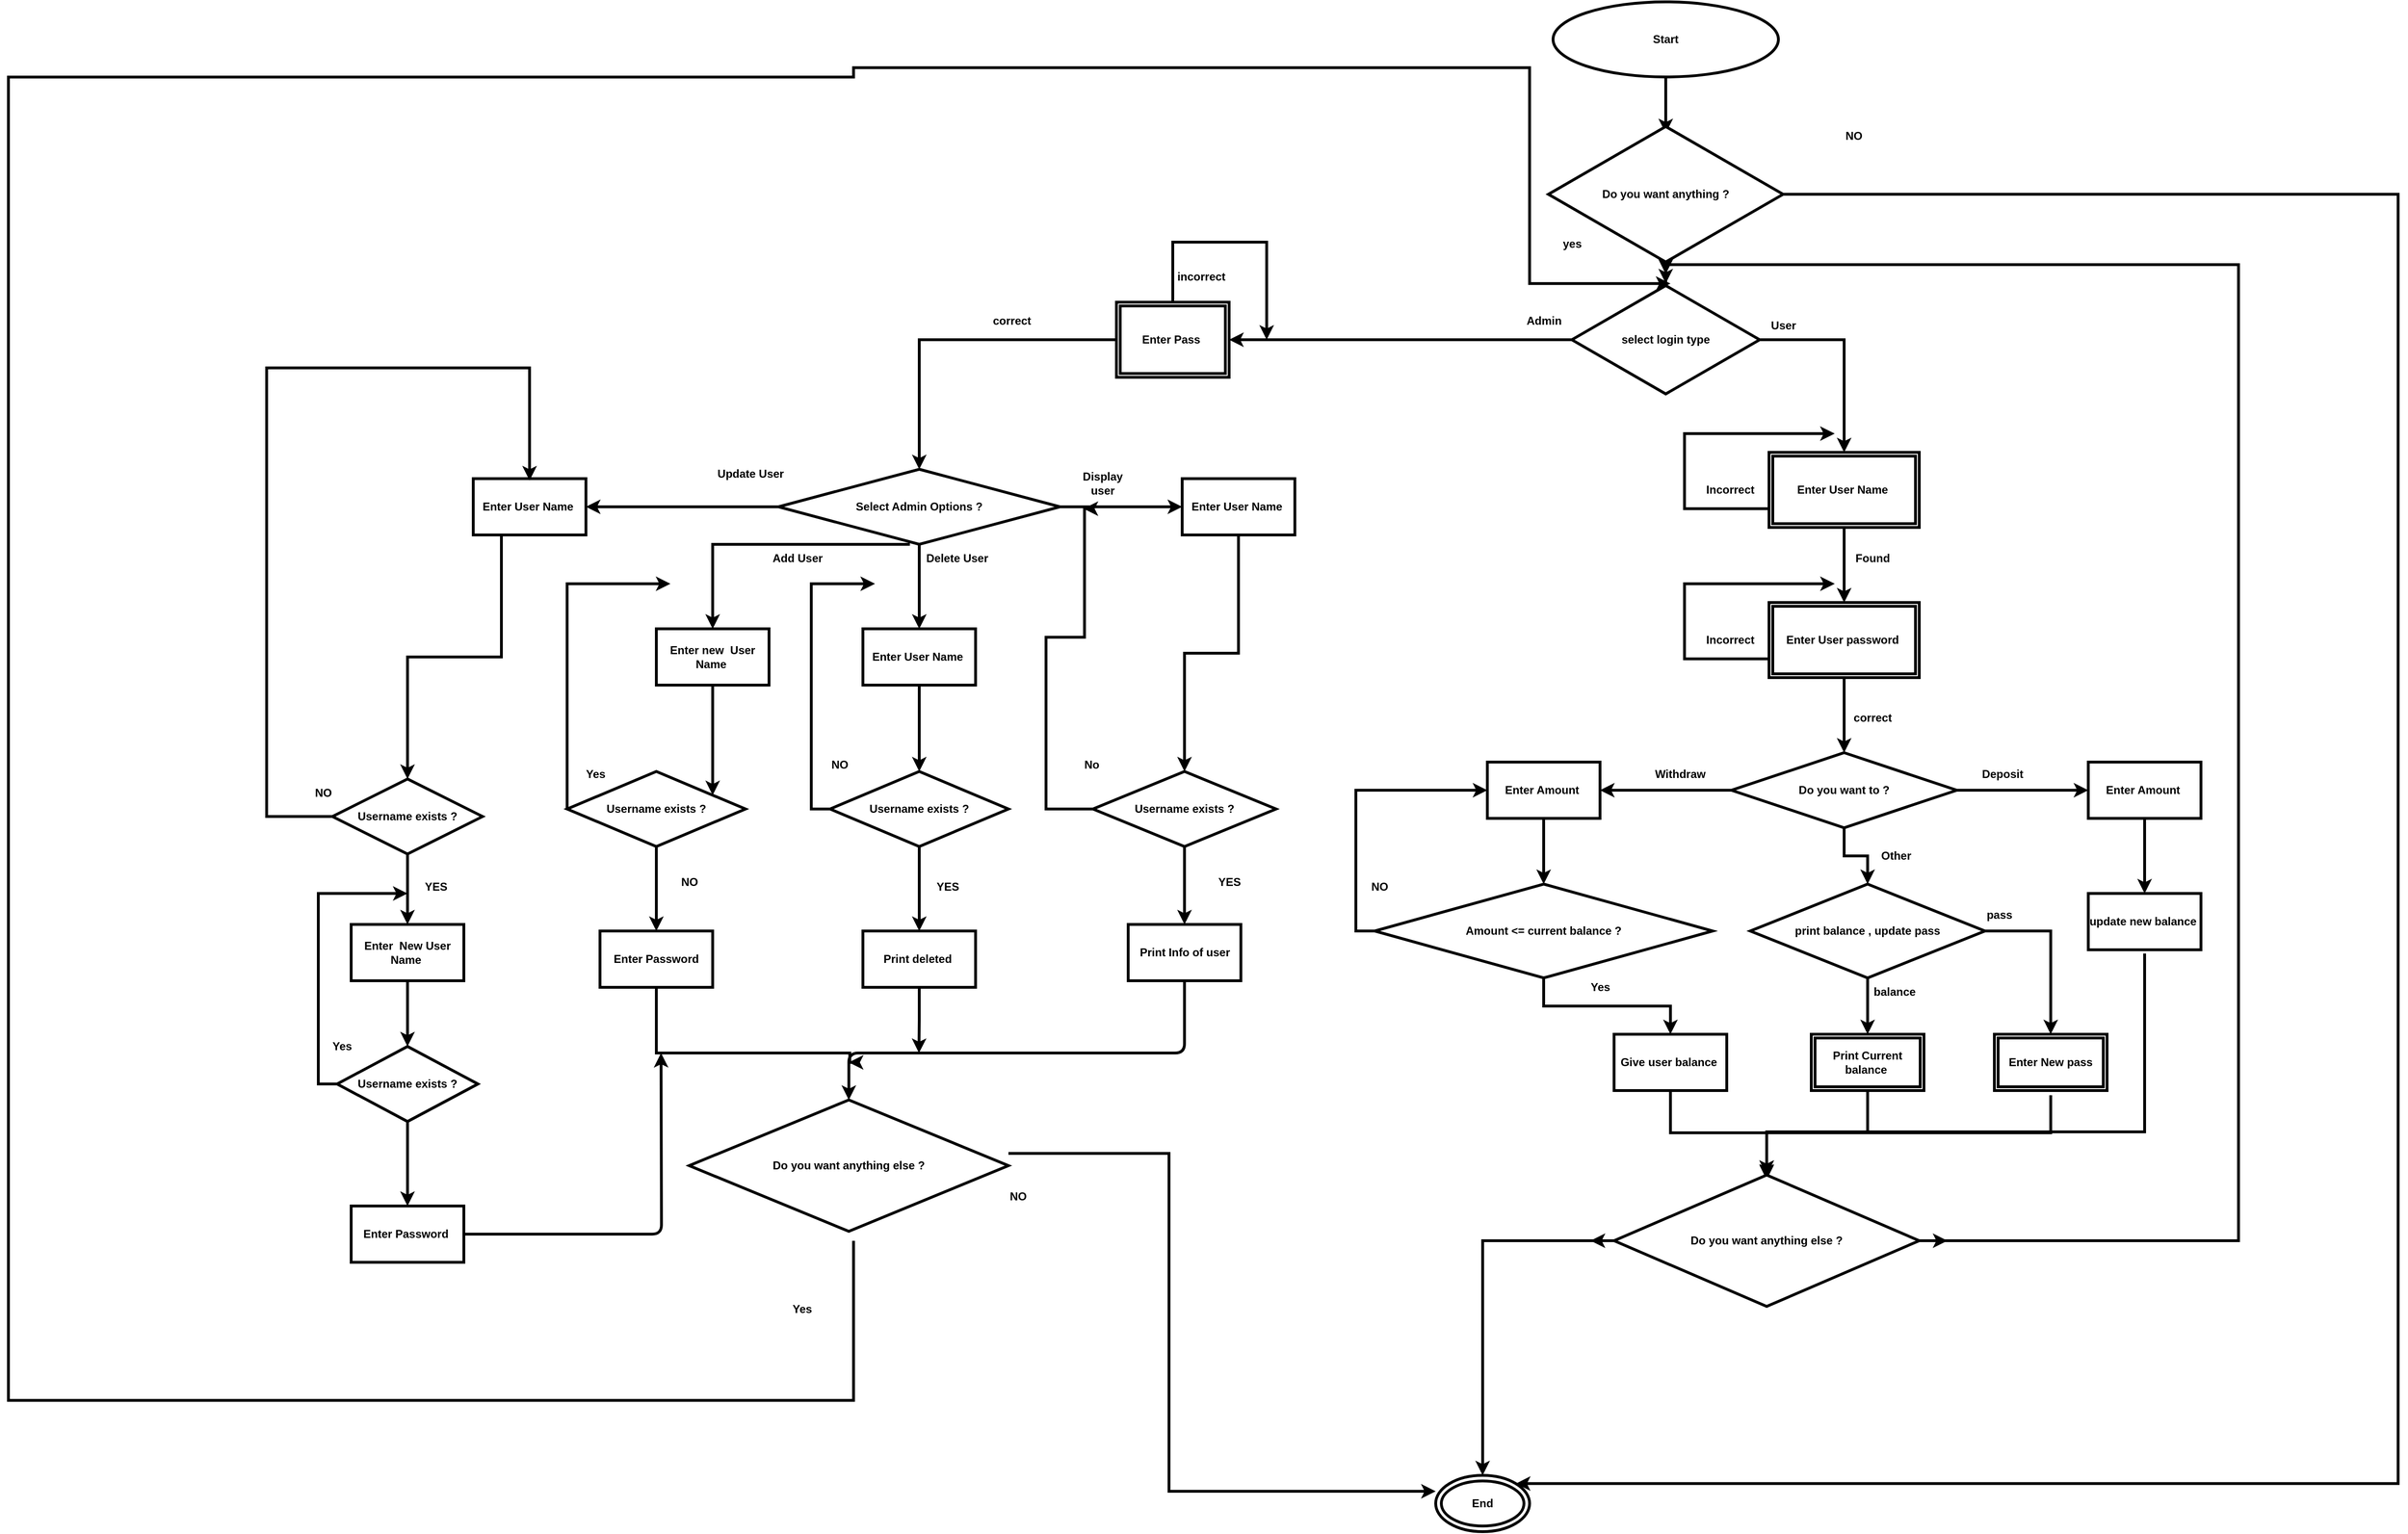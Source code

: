 <mxfile version="24.3.1" type="device">
  <diagram name="Page-1" id="Bp6JuBE_9rbJZGqcfYCg">
    <mxGraphModel dx="3900" dy="1253" grid="1" gridSize="10" guides="1" tooltips="1" connect="1" arrows="1" fold="1" page="1" pageScale="1" pageWidth="850" pageHeight="1100" math="0" shadow="0">
      <root>
        <mxCell id="0" />
        <mxCell id="1" parent="0" />
        <mxCell id="em5ZbAB8ibV0XmdR91Io-6" style="edgeStyle=orthogonalEdgeStyle;rounded=0;orthogonalLoop=1;jettySize=auto;html=1;strokeWidth=3;fontColor=#000000;fontSize=12;fontStyle=1;fontFamily=Helvetica;align=center;" edge="1" parent="1" source="em5ZbAB8ibV0XmdR91Io-1">
          <mxGeometry relative="1" as="geometry">
            <mxPoint x="470" y="210" as="targetPoint" />
          </mxGeometry>
        </mxCell>
        <mxCell id="em5ZbAB8ibV0XmdR91Io-1" value="&lt;h1 style=&quot;font-size: 12px;&quot;&gt;Start&lt;/h1&gt;" style="ellipse;whiteSpace=wrap;html=1;fontSize=12;fontStyle=1;fontFamily=Helvetica;strokeWidth=3;align=center;fontColor=#000000;" vertex="1" parent="1">
          <mxGeometry x="350" y="70" width="240" height="80" as="geometry" />
        </mxCell>
        <mxCell id="em5ZbAB8ibV0XmdR91Io-8" value="" style="edgeStyle=orthogonalEdgeStyle;rounded=0;orthogonalLoop=1;jettySize=auto;html=1;fontColor=#000000;fontSize=12;fontStyle=1;fontFamily=Helvetica;strokeWidth=3;align=center;" edge="1" parent="1" source="em5ZbAB8ibV0XmdR91Io-3" target="em5ZbAB8ibV0XmdR91Io-7">
          <mxGeometry relative="1" as="geometry" />
        </mxCell>
        <mxCell id="em5ZbAB8ibV0XmdR91Io-158" style="edgeStyle=orthogonalEdgeStyle;rounded=0;orthogonalLoop=1;jettySize=auto;html=1;entryX=1;entryY=0;entryDx=0;entryDy=0;strokeWidth=3;fontStyle=1;fontSize=12;align=center;fontFamily=Helvetica;fontColor=#000000;" edge="1" parent="1" source="em5ZbAB8ibV0XmdR91Io-3" target="em5ZbAB8ibV0XmdR91Io-75">
          <mxGeometry relative="1" as="geometry">
            <mxPoint x="850" y="1650" as="targetPoint" />
            <Array as="points">
              <mxPoint x="1250" y="275" />
              <mxPoint x="1250" y="1649" />
            </Array>
          </mxGeometry>
        </mxCell>
        <mxCell id="em5ZbAB8ibV0XmdR91Io-3" value="&lt;div style=&quot;margin-top: 0px; margin-bottom: 0px; font-size: 12px;&quot;&gt;&lt;span style=&quot;font-size: 12px;&quot;&gt;Do you want anything ?&lt;/span&gt;&lt;/div&gt;" style="html=1;whiteSpace=wrap;aspect=fixed;shape=isoRectangle;fontSize=12;fontStyle=1;fontFamily=Helvetica;strokeWidth=3;align=center;fontColor=#000000;" vertex="1" parent="1">
          <mxGeometry x="345" y="200" width="250" height="150" as="geometry" />
        </mxCell>
        <mxCell id="em5ZbAB8ibV0XmdR91Io-24" value="" style="edgeStyle=orthogonalEdgeStyle;rounded=0;orthogonalLoop=1;jettySize=auto;html=1;fontColor=#000000;fontSize=12;fontStyle=1;fontFamily=Helvetica;strokeWidth=3;align=center;" edge="1" parent="1" source="em5ZbAB8ibV0XmdR91Io-7" target="em5ZbAB8ibV0XmdR91Io-15">
          <mxGeometry relative="1" as="geometry" />
        </mxCell>
        <mxCell id="em5ZbAB8ibV0XmdR91Io-86" value="" style="edgeStyle=orthogonalEdgeStyle;rounded=0;orthogonalLoop=1;jettySize=auto;html=1;entryX=1;entryY=0.5;entryDx=0;entryDy=0;strokeWidth=3;fontStyle=1;fontSize=12;align=center;fontFamily=Helvetica;fontColor=#000000;" edge="1" parent="1" source="em5ZbAB8ibV0XmdR91Io-7" target="em5ZbAB8ibV0XmdR91Io-87">
          <mxGeometry relative="1" as="geometry">
            <mxPoint x="250" y="430" as="targetPoint" />
          </mxGeometry>
        </mxCell>
        <mxCell id="em5ZbAB8ibV0XmdR91Io-7" value="&lt;div style=&quot;margin-top: 0px; margin-bottom: 0px; font-size: 12px;&quot;&gt;&lt;span style=&quot;font-size: 12px;&quot;&gt;select login type&lt;/span&gt;&lt;/div&gt;" style="html=1;whiteSpace=wrap;aspect=fixed;shape=isoRectangle;fontSize=12;fontStyle=1;fontFamily=Helvetica;strokeWidth=3;align=center;fontColor=#000000;" vertex="1" parent="1">
          <mxGeometry x="370" y="370" width="200" height="120" as="geometry" />
        </mxCell>
        <mxCell id="em5ZbAB8ibV0XmdR91Io-11" value="yes" style="text;html=1;align=center;verticalAlign=middle;resizable=0;points=[];autosize=1;fontSize=12;fontStyle=1;fontFamily=Helvetica;strokeWidth=3;fontColor=#000000;" vertex="1" parent="1">
          <mxGeometry x="350" y="313" width="40" height="30" as="geometry" />
        </mxCell>
        <mxCell id="em5ZbAB8ibV0XmdR91Io-14" value="User" style="text;html=1;align=center;verticalAlign=middle;resizable=0;points=[];autosize=1;fontSize=12;fontStyle=1;fontFamily=Helvetica;strokeWidth=3;fontColor=#000000;" vertex="1" parent="1">
          <mxGeometry x="570" y="400" width="50" height="30" as="geometry" />
        </mxCell>
        <mxCell id="em5ZbAB8ibV0XmdR91Io-25" value="" style="edgeStyle=orthogonalEdgeStyle;rounded=0;orthogonalLoop=1;jettySize=auto;html=1;fontColor=#000000;fontSize=12;fontStyle=1;fontFamily=Helvetica;strokeWidth=3;align=center;" edge="1" parent="1" source="em5ZbAB8ibV0XmdR91Io-15" target="em5ZbAB8ibV0XmdR91Io-19">
          <mxGeometry relative="1" as="geometry" />
        </mxCell>
        <mxCell id="em5ZbAB8ibV0XmdR91Io-15" value="Enter User Name&amp;nbsp;" style="shape=ext;double=1;rounded=0;whiteSpace=wrap;html=1;fontSize=12;fontStyle=1;fontFamily=Helvetica;strokeWidth=3;align=center;fontColor=#000000;" vertex="1" parent="1">
          <mxGeometry x="580" y="550" width="160" height="80" as="geometry" />
        </mxCell>
        <mxCell id="em5ZbAB8ibV0XmdR91Io-18" value="Incorrect&amp;nbsp;" style="text;html=1;align=center;verticalAlign=middle;resizable=0;points=[];autosize=1;fontSize=12;fontStyle=1;fontFamily=Helvetica;strokeWidth=3;fontColor=#000000;" vertex="1" parent="1">
          <mxGeometry x="505" y="735" width="70" height="30" as="geometry" />
        </mxCell>
        <mxCell id="em5ZbAB8ibV0XmdR91Io-27" style="edgeStyle=orthogonalEdgeStyle;rounded=0;orthogonalLoop=1;jettySize=auto;html=1;exitX=0;exitY=0.75;exitDx=0;exitDy=0;fontColor=#000000;fontSize=12;fontStyle=1;fontFamily=Helvetica;strokeWidth=3;align=center;" edge="1" parent="1" source="em5ZbAB8ibV0XmdR91Io-19">
          <mxGeometry relative="1" as="geometry">
            <mxPoint x="650" y="690.0" as="targetPoint" />
            <Array as="points">
              <mxPoint x="490" y="770" />
              <mxPoint x="490" y="690" />
            </Array>
          </mxGeometry>
        </mxCell>
        <mxCell id="em5ZbAB8ibV0XmdR91Io-30" value="" style="edgeStyle=orthogonalEdgeStyle;rounded=0;orthogonalLoop=1;jettySize=auto;html=1;fontFamily=Helvetica;fontStyle=1;fontSize=12;fontColor=#000000;strokeWidth=3;align=center;" edge="1" parent="1" source="em5ZbAB8ibV0XmdR91Io-19" target="em5ZbAB8ibV0XmdR91Io-29">
          <mxGeometry relative="1" as="geometry" />
        </mxCell>
        <mxCell id="em5ZbAB8ibV0XmdR91Io-19" value="Enter User password&amp;nbsp;" style="shape=ext;double=1;rounded=0;whiteSpace=wrap;html=1;fontSize=12;fontStyle=1;fontFamily=Helvetica;strokeWidth=3;align=center;fontColor=#000000;" vertex="1" parent="1">
          <mxGeometry x="580" y="710" width="160" height="80" as="geometry" />
        </mxCell>
        <mxCell id="em5ZbAB8ibV0XmdR91Io-22" value="Incorrect&amp;nbsp;" style="text;html=1;align=center;verticalAlign=middle;resizable=0;points=[];autosize=1;fontSize=12;fontStyle=1;fontFamily=Helvetica;strokeWidth=3;fontColor=#000000;" vertex="1" parent="1">
          <mxGeometry x="505" y="575" width="70" height="30" as="geometry" />
        </mxCell>
        <mxCell id="em5ZbAB8ibV0XmdR91Io-28" style="edgeStyle=orthogonalEdgeStyle;rounded=0;orthogonalLoop=1;jettySize=auto;html=1;exitX=0;exitY=0.75;exitDx=0;exitDy=0;fontColor=#000000;fontSize=12;fontStyle=1;fontFamily=Helvetica;strokeWidth=3;align=center;" edge="1" parent="1" source="em5ZbAB8ibV0XmdR91Io-15">
          <mxGeometry relative="1" as="geometry">
            <mxPoint x="649.94" y="530.0" as="targetPoint" />
            <mxPoint x="549.94" y="609.999" as="sourcePoint" />
            <Array as="points">
              <mxPoint x="490" y="610" />
              <mxPoint x="490" y="530" />
            </Array>
          </mxGeometry>
        </mxCell>
        <mxCell id="em5ZbAB8ibV0XmdR91Io-34" value="" style="edgeStyle=orthogonalEdgeStyle;rounded=0;orthogonalLoop=1;jettySize=auto;html=1;fontFamily=Helvetica;fontStyle=1;fontSize=12;fontColor=#000000;strokeWidth=3;align=center;" edge="1" parent="1" source="em5ZbAB8ibV0XmdR91Io-29" target="em5ZbAB8ibV0XmdR91Io-33">
          <mxGeometry relative="1" as="geometry" />
        </mxCell>
        <mxCell id="em5ZbAB8ibV0XmdR91Io-36" value="" style="edgeStyle=orthogonalEdgeStyle;rounded=0;orthogonalLoop=1;jettySize=auto;html=1;fontFamily=Helvetica;fontStyle=1;fontSize=12;fontColor=#000000;strokeWidth=3;align=center;" edge="1" parent="1" source="em5ZbAB8ibV0XmdR91Io-29" target="em5ZbAB8ibV0XmdR91Io-35">
          <mxGeometry relative="1" as="geometry" />
        </mxCell>
        <mxCell id="em5ZbAB8ibV0XmdR91Io-42" value="" style="edgeStyle=orthogonalEdgeStyle;rounded=0;orthogonalLoop=1;jettySize=auto;html=1;fontFamily=Helvetica;fontStyle=1;fontSize=12;fontColor=#000000;strokeWidth=3;align=center;" edge="1" parent="1" source="em5ZbAB8ibV0XmdR91Io-29" target="em5ZbAB8ibV0XmdR91Io-41">
          <mxGeometry relative="1" as="geometry" />
        </mxCell>
        <mxCell id="em5ZbAB8ibV0XmdR91Io-29" value="&lt;div style=&quot;margin-top: 0px; margin-bottom: 0px; font-size: 12px;&quot;&gt;&lt;span style=&quot;font-size: 12px;&quot;&gt;Do you want to ?&lt;/span&gt;&lt;/div&gt;" style="rhombus;whiteSpace=wrap;html=1;fontSize=12;rounded=0;fontStyle=1;fontFamily=Helvetica;strokeWidth=3;align=center;fontColor=#000000;" vertex="1" parent="1">
          <mxGeometry x="540" y="870" width="240" height="80" as="geometry" />
        </mxCell>
        <mxCell id="em5ZbAB8ibV0XmdR91Io-44" value="" style="edgeStyle=orthogonalEdgeStyle;rounded=0;orthogonalLoop=1;jettySize=auto;html=1;fontFamily=Helvetica;fontStyle=1;fontSize=12;fontColor=#000000;strokeWidth=3;align=center;" edge="1" parent="1" source="em5ZbAB8ibV0XmdR91Io-33" target="em5ZbAB8ibV0XmdR91Io-43">
          <mxGeometry relative="1" as="geometry" />
        </mxCell>
        <mxCell id="em5ZbAB8ibV0XmdR91Io-33" value="Enter Amount&amp;nbsp;" style="whiteSpace=wrap;html=1;fontSize=12;rounded=0;fontStyle=1;fontFamily=Helvetica;strokeWidth=3;align=center;fontColor=#000000;" vertex="1" parent="1">
          <mxGeometry x="920" y="880" width="120" height="60" as="geometry" />
        </mxCell>
        <mxCell id="em5ZbAB8ibV0XmdR91Io-46" value="" style="edgeStyle=orthogonalEdgeStyle;rounded=0;orthogonalLoop=1;jettySize=auto;html=1;fontFamily=Helvetica;fontStyle=1;fontSize=12;fontColor=#000000;strokeWidth=3;align=center;" edge="1" parent="1" source="em5ZbAB8ibV0XmdR91Io-35" target="em5ZbAB8ibV0XmdR91Io-45">
          <mxGeometry relative="1" as="geometry" />
        </mxCell>
        <mxCell id="em5ZbAB8ibV0XmdR91Io-35" value="Enter Amount&amp;nbsp;" style="whiteSpace=wrap;html=1;fontSize=12;rounded=0;fontStyle=1;fontFamily=Helvetica;strokeWidth=3;align=center;fontColor=#000000;" vertex="1" parent="1">
          <mxGeometry x="280" y="880" width="120" height="60" as="geometry" />
        </mxCell>
        <mxCell id="em5ZbAB8ibV0XmdR91Io-37" value="&lt;h1 style=&quot;font-size: 12px;&quot;&gt;&lt;font style=&quot;font-size: 12px;&quot;&gt;Deposit&amp;nbsp;&lt;/font&gt;&lt;/h1&gt;" style="text;html=1;align=center;verticalAlign=middle;resizable=0;points=[];autosize=1;fontSize=12;fontFamily=Helvetica;fontStyle=1;strokeWidth=3;fontColor=#000000;" vertex="1" parent="1">
          <mxGeometry x="795" y="873" width="70" height="40" as="geometry" />
        </mxCell>
        <mxCell id="em5ZbAB8ibV0XmdR91Io-38" value="&lt;h1 style=&quot;font-size: 12px;&quot;&gt;&lt;font style=&quot;font-size: 12px;&quot;&gt;Withdraw&lt;/font&gt;&lt;/h1&gt;" style="text;html=1;align=center;verticalAlign=middle;resizable=0;points=[];autosize=1;fontFamily=Helvetica;fontStyle=1;fontSize=12;strokeWidth=3;fontColor=#000000;" vertex="1" parent="1">
          <mxGeometry x="445" y="873" width="80" height="40" as="geometry" />
        </mxCell>
        <mxCell id="em5ZbAB8ibV0XmdR91Io-39" value="&lt;h1 style=&quot;font-size: 12px;&quot;&gt;&lt;font style=&quot;font-size: 12px;&quot;&gt;Other&lt;/font&gt;&lt;/h1&gt;" style="text;html=1;align=center;verticalAlign=middle;resizable=0;points=[];autosize=1;fontSize=12;fontFamily=Helvetica;fontStyle=1;strokeWidth=3;fontColor=#000000;" vertex="1" parent="1">
          <mxGeometry x="685" y="960" width="60" height="40" as="geometry" />
        </mxCell>
        <mxCell id="em5ZbAB8ibV0XmdR91Io-56" value="" style="edgeStyle=orthogonalEdgeStyle;rounded=0;orthogonalLoop=1;jettySize=auto;html=1;entryX=0.5;entryY=0;entryDx=0;entryDy=0;strokeWidth=3;fontStyle=1;fontSize=12;align=center;fontFamily=Helvetica;fontColor=#000000;" edge="1" parent="1" source="em5ZbAB8ibV0XmdR91Io-41" target="em5ZbAB8ibV0XmdR91Io-57">
          <mxGeometry relative="1" as="geometry">
            <mxPoint x="880" y="1160" as="targetPoint" />
          </mxGeometry>
        </mxCell>
        <mxCell id="em5ZbAB8ibV0XmdR91Io-59" style="edgeStyle=orthogonalEdgeStyle;rounded=0;orthogonalLoop=1;jettySize=auto;html=1;exitX=0.5;exitY=1;exitDx=0;exitDy=0;entryX=0.5;entryY=0;entryDx=0;entryDy=0;strokeWidth=3;fontStyle=1;fontSize=12;align=center;fontFamily=Helvetica;fontColor=#000000;" edge="1" parent="1" source="em5ZbAB8ibV0XmdR91Io-41" target="em5ZbAB8ibV0XmdR91Io-58">
          <mxGeometry relative="1" as="geometry" />
        </mxCell>
        <mxCell id="em5ZbAB8ibV0XmdR91Io-41" value="&lt;font style=&quot;font-size: 12px;&quot;&gt;print balance , update pass&lt;/font&gt;" style="rhombus;whiteSpace=wrap;html=1;fontSize=12;rounded=0;fontStyle=1;fontFamily=Helvetica;strokeWidth=3;align=center;fontColor=#000000;" vertex="1" parent="1">
          <mxGeometry x="560" y="1010" width="250" height="100" as="geometry" />
        </mxCell>
        <mxCell id="em5ZbAB8ibV0XmdR91Io-74" style="edgeStyle=orthogonalEdgeStyle;rounded=0;orthogonalLoop=1;jettySize=auto;html=1;entryX=0.5;entryY=0;entryDx=0;entryDy=0;strokeWidth=3;fontStyle=1;fontSize=12;align=center;fontFamily=Helvetica;fontColor=#000000;" edge="1" parent="1">
          <mxGeometry relative="1" as="geometry">
            <mxPoint x="980" y="1084.0" as="sourcePoint" />
            <mxPoint x="577.5" y="1324.0" as="targetPoint" />
            <Array as="points">
              <mxPoint x="980" y="1274" />
              <mxPoint x="578" y="1274" />
            </Array>
          </mxGeometry>
        </mxCell>
        <mxCell id="em5ZbAB8ibV0XmdR91Io-43" value="update new balance&amp;nbsp;" style="whiteSpace=wrap;html=1;fontSize=12;rounded=0;fontStyle=1;fontFamily=Helvetica;strokeWidth=3;align=center;fontColor=#000000;" vertex="1" parent="1">
          <mxGeometry x="920" y="1020" width="120" height="60" as="geometry" />
        </mxCell>
        <mxCell id="em5ZbAB8ibV0XmdR91Io-48" value="" style="edgeStyle=orthogonalEdgeStyle;rounded=0;orthogonalLoop=1;jettySize=auto;html=1;fontFamily=Helvetica;fontStyle=1;fontSize=12;fontColor=#000000;strokeWidth=3;align=center;" edge="1" parent="1" source="em5ZbAB8ibV0XmdR91Io-45" target="em5ZbAB8ibV0XmdR91Io-47">
          <mxGeometry relative="1" as="geometry" />
        </mxCell>
        <mxCell id="em5ZbAB8ibV0XmdR91Io-50" style="edgeStyle=orthogonalEdgeStyle;rounded=0;orthogonalLoop=1;jettySize=auto;html=1;exitX=0;exitY=0.5;exitDx=0;exitDy=0;entryX=0;entryY=0.5;entryDx=0;entryDy=0;fontFamily=Helvetica;fontStyle=1;fontSize=12;fontColor=#000000;strokeWidth=3;align=center;" edge="1" parent="1" source="em5ZbAB8ibV0XmdR91Io-45" target="em5ZbAB8ibV0XmdR91Io-35">
          <mxGeometry relative="1" as="geometry" />
        </mxCell>
        <mxCell id="em5ZbAB8ibV0XmdR91Io-52" style="edgeStyle=orthogonalEdgeStyle;rounded=0;orthogonalLoop=1;jettySize=auto;html=1;exitX=0.5;exitY=1;exitDx=0;exitDy=0;strokeWidth=3;fontStyle=1;fontSize=12;align=center;fontFamily=Helvetica;fontColor=#000000;" edge="1" parent="1" source="em5ZbAB8ibV0XmdR91Io-45">
          <mxGeometry relative="1" as="geometry">
            <mxPoint x="340" y="1110.0" as="targetPoint" />
          </mxGeometry>
        </mxCell>
        <mxCell id="em5ZbAB8ibV0XmdR91Io-53" style="edgeStyle=orthogonalEdgeStyle;rounded=0;orthogonalLoop=1;jettySize=auto;html=1;exitX=0.5;exitY=1;exitDx=0;exitDy=0;strokeWidth=3;fontStyle=1;fontSize=12;align=center;fontFamily=Helvetica;fontColor=#000000;" edge="1" parent="1" source="em5ZbAB8ibV0XmdR91Io-45">
          <mxGeometry relative="1" as="geometry">
            <mxPoint x="340" y="1110.0" as="targetPoint" />
          </mxGeometry>
        </mxCell>
        <mxCell id="em5ZbAB8ibV0XmdR91Io-45" value="Amount &amp;lt;= current balance ?" style="rhombus;whiteSpace=wrap;html=1;fontSize=12;rounded=0;fontStyle=1;fontFamily=Helvetica;strokeWidth=3;align=center;fontColor=#000000;" vertex="1" parent="1">
          <mxGeometry x="160" y="1010" width="360" height="100" as="geometry" />
        </mxCell>
        <mxCell id="em5ZbAB8ibV0XmdR91Io-66" value="" style="edgeStyle=orthogonalEdgeStyle;rounded=0;orthogonalLoop=1;jettySize=auto;html=1;strokeWidth=3;fontStyle=1;fontSize=12;align=center;fontFamily=Helvetica;fontColor=#000000;" edge="1" parent="1" source="em5ZbAB8ibV0XmdR91Io-47" target="em5ZbAB8ibV0XmdR91Io-62">
          <mxGeometry relative="1" as="geometry" />
        </mxCell>
        <mxCell id="em5ZbAB8ibV0XmdR91Io-47" value="Give user balance&amp;nbsp;" style="whiteSpace=wrap;html=1;fontSize=12;rounded=0;fontStyle=1;fontFamily=Helvetica;strokeWidth=3;align=center;fontColor=#000000;" vertex="1" parent="1">
          <mxGeometry x="415" y="1170" width="120" height="60" as="geometry" />
        </mxCell>
        <mxCell id="em5ZbAB8ibV0XmdR91Io-49" value="&lt;h1 style=&quot;font-size: 12px;&quot;&gt;&lt;span style=&quot;font-size: 12px;&quot;&gt;Yes&lt;/span&gt;&lt;/h1&gt;" style="text;html=1;align=center;verticalAlign=middle;resizable=0;points=[];autosize=1;fontFamily=Helvetica;fontStyle=1;fontSize=12;strokeWidth=3;fontColor=#000000;" vertex="1" parent="1">
          <mxGeometry x="380" y="1100" width="40" height="40" as="geometry" />
        </mxCell>
        <mxCell id="em5ZbAB8ibV0XmdR91Io-51" value="&lt;h1 style=&quot;font-size: 12px;&quot;&gt;&lt;span style=&quot;font-size: 12px;&quot;&gt;NO&lt;/span&gt;&lt;/h1&gt;" style="text;html=1;align=center;verticalAlign=middle;resizable=0;points=[];autosize=1;fontFamily=Helvetica;fontStyle=1;fontSize=12;strokeWidth=3;fontColor=#000000;" vertex="1" parent="1">
          <mxGeometry x="145" y="993" width="40" height="40" as="geometry" />
        </mxCell>
        <mxCell id="em5ZbAB8ibV0XmdR91Io-73" style="edgeStyle=orthogonalEdgeStyle;rounded=0;orthogonalLoop=1;jettySize=auto;html=1;entryX=0.5;entryY=0;entryDx=0;entryDy=0;strokeWidth=3;fontStyle=1;fontSize=12;align=center;fontFamily=Helvetica;fontColor=#000000;" edge="1" parent="1">
          <mxGeometry relative="1" as="geometry">
            <mxPoint x="577.5" y="1325.0" as="targetPoint" />
            <mxPoint x="880" y="1235.0" as="sourcePoint" />
            <Array as="points">
              <mxPoint x="880" y="1275" />
              <mxPoint x="578" y="1275" />
            </Array>
          </mxGeometry>
        </mxCell>
        <mxCell id="em5ZbAB8ibV0XmdR91Io-57" value="&lt;font style=&quot;font-size: 12px;&quot;&gt;Enter New pass&lt;/font&gt;" style="shape=ext;double=1;rounded=0;whiteSpace=wrap;html=1;strokeWidth=3;fontStyle=1;fontSize=12;align=center;fontFamily=Helvetica;fontColor=#000000;" vertex="1" parent="1">
          <mxGeometry x="820" y="1170" width="120" height="60" as="geometry" />
        </mxCell>
        <mxCell id="em5ZbAB8ibV0XmdR91Io-65" value="" style="edgeStyle=orthogonalEdgeStyle;rounded=0;orthogonalLoop=1;jettySize=auto;html=1;strokeWidth=3;fontStyle=1;fontSize=12;align=center;fontFamily=Helvetica;fontColor=#000000;" edge="1" parent="1" source="em5ZbAB8ibV0XmdR91Io-58" target="em5ZbAB8ibV0XmdR91Io-62">
          <mxGeometry relative="1" as="geometry" />
        </mxCell>
        <mxCell id="em5ZbAB8ibV0XmdR91Io-58" value="&lt;h2 style=&quot;font-size: 12px;&quot;&gt;&lt;span style=&quot;font-size: 12px;&quot;&gt;&lt;font style=&quot;font-size: 12px;&quot;&gt;Print Current balance&amp;nbsp;&lt;/font&gt;&lt;/span&gt;&lt;/h2&gt;" style="shape=ext;double=1;rounded=0;whiteSpace=wrap;html=1;strokeWidth=3;fontStyle=1;fontSize=12;align=center;fontFamily=Helvetica;fontColor=#000000;" vertex="1" parent="1">
          <mxGeometry x="625" y="1170" width="120" height="60" as="geometry" />
        </mxCell>
        <mxCell id="em5ZbAB8ibV0XmdR91Io-60" value="balance&amp;nbsp;" style="text;html=1;align=center;verticalAlign=middle;resizable=0;points=[];autosize=1;strokeWidth=3;fontStyle=1;fontSize=12;fontFamily=Helvetica;fontColor=#000000;" vertex="1" parent="1">
          <mxGeometry x="680" y="1110" width="70" height="30" as="geometry" />
        </mxCell>
        <mxCell id="em5ZbAB8ibV0XmdR91Io-61" value="pass" style="text;html=1;align=center;verticalAlign=middle;resizable=0;points=[];autosize=1;strokeWidth=3;fontStyle=1;fontSize=12;fontFamily=Helvetica;fontColor=#000000;" vertex="1" parent="1">
          <mxGeometry x="800" y="1028" width="50" height="30" as="geometry" />
        </mxCell>
        <mxCell id="em5ZbAB8ibV0XmdR91Io-76" style="edgeStyle=orthogonalEdgeStyle;rounded=0;orthogonalLoop=1;jettySize=auto;html=1;strokeWidth=3;fontStyle=1;fontSize=12;align=center;fontFamily=Helvetica;fontColor=#000000;" edge="1" parent="1" source="em5ZbAB8ibV0XmdR91Io-62" target="em5ZbAB8ibV0XmdR91Io-75">
          <mxGeometry relative="1" as="geometry" />
        </mxCell>
        <mxCell id="em5ZbAB8ibV0XmdR91Io-77" style="edgeStyle=orthogonalEdgeStyle;rounded=0;orthogonalLoop=1;jettySize=auto;html=1;exitX=1;exitY=0.5;exitDx=0;exitDy=0;strokeWidth=3;fontStyle=1;fontSize=12;align=center;fontFamily=Helvetica;fontColor=#000000;" edge="1" parent="1" source="em5ZbAB8ibV0XmdR91Io-62">
          <mxGeometry relative="1" as="geometry">
            <mxPoint x="470" y="360" as="targetPoint" />
            <Array as="points">
              <mxPoint x="1080" y="1390" />
              <mxPoint x="1080" y="350" />
              <mxPoint x="470" y="350" />
            </Array>
          </mxGeometry>
        </mxCell>
        <mxCell id="em5ZbAB8ibV0XmdR91Io-79" style="edgeStyle=orthogonalEdgeStyle;rounded=0;orthogonalLoop=1;jettySize=auto;html=1;exitX=1;exitY=0.5;exitDx=0;exitDy=0;strokeWidth=3;fontStyle=1;fontSize=12;align=center;fontFamily=Helvetica;fontColor=#000000;" edge="1" parent="1" source="em5ZbAB8ibV0XmdR91Io-62">
          <mxGeometry relative="1" as="geometry">
            <mxPoint x="770" y="1390.25" as="targetPoint" />
          </mxGeometry>
        </mxCell>
        <mxCell id="em5ZbAB8ibV0XmdR91Io-80" style="edgeStyle=orthogonalEdgeStyle;rounded=0;orthogonalLoop=1;jettySize=auto;html=1;exitX=0;exitY=0.5;exitDx=0;exitDy=0;strokeWidth=3;fontStyle=1;fontSize=12;align=center;fontFamily=Helvetica;fontColor=#000000;" edge="1" parent="1" source="em5ZbAB8ibV0XmdR91Io-62">
          <mxGeometry relative="1" as="geometry">
            <mxPoint x="390" y="1390.25" as="targetPoint" />
          </mxGeometry>
        </mxCell>
        <mxCell id="em5ZbAB8ibV0XmdR91Io-62" value="&lt;span style=&quot;font-size: 12px;&quot;&gt;Do you want anything else ?&lt;/span&gt;" style="rhombus;whiteSpace=wrap;html=1;strokeWidth=3;fontStyle=1;fontSize=12;align=center;fontFamily=Helvetica;fontColor=#000000;" vertex="1" parent="1">
          <mxGeometry x="415" y="1320" width="325" height="140" as="geometry" />
        </mxCell>
        <mxCell id="em5ZbAB8ibV0XmdR91Io-75" value="End" style="ellipse;shape=doubleEllipse;whiteSpace=wrap;html=1;strokeWidth=3;fontStyle=1;fontSize=12;align=center;fontFamily=Helvetica;fontColor=#000000;" vertex="1" parent="1">
          <mxGeometry x="225" y="1640" width="100" height="60" as="geometry" />
        </mxCell>
        <mxCell id="em5ZbAB8ibV0XmdR91Io-92" value="" style="edgeStyle=orthogonalEdgeStyle;rounded=0;orthogonalLoop=1;jettySize=auto;html=1;strokeWidth=3;fontStyle=1;fontSize=12;align=center;fontFamily=Helvetica;fontColor=#000000;" edge="1" parent="1" source="em5ZbAB8ibV0XmdR91Io-87" target="em5ZbAB8ibV0XmdR91Io-91">
          <mxGeometry relative="1" as="geometry">
            <Array as="points">
              <mxPoint x="-325" y="430" />
            </Array>
          </mxGeometry>
        </mxCell>
        <mxCell id="em5ZbAB8ibV0XmdR91Io-94" style="edgeStyle=orthogonalEdgeStyle;rounded=0;orthogonalLoop=1;jettySize=auto;html=1;strokeWidth=3;fontStyle=1;fontSize=12;align=center;fontFamily=Helvetica;fontColor=#000000;" edge="1" parent="1" source="em5ZbAB8ibV0XmdR91Io-87">
          <mxGeometry relative="1" as="geometry">
            <mxPoint x="45" y="430" as="targetPoint" />
            <Array as="points">
              <mxPoint x="-55" y="326" />
              <mxPoint x="45" y="326" />
            </Array>
          </mxGeometry>
        </mxCell>
        <mxCell id="em5ZbAB8ibV0XmdR91Io-87" value="Enter Pass&amp;nbsp;" style="shape=ext;double=1;rounded=0;whiteSpace=wrap;html=1;strokeWidth=3;fontStyle=1;fontSize=12;align=center;fontFamily=Helvetica;fontColor=#000000;" vertex="1" parent="1">
          <mxGeometry x="-115" y="390" width="120" height="80" as="geometry" />
        </mxCell>
        <mxCell id="em5ZbAB8ibV0XmdR91Io-88" value="Admin" style="text;html=1;align=center;verticalAlign=middle;resizable=0;points=[];autosize=1;strokeWidth=3;fontStyle=1;fontSize=12;fontFamily=Helvetica;fontColor=#000000;" vertex="1" parent="1">
          <mxGeometry x="310" y="395" width="60" height="30" as="geometry" />
        </mxCell>
        <mxCell id="em5ZbAB8ibV0XmdR91Io-89" value="Found" style="text;html=1;align=center;verticalAlign=middle;resizable=0;points=[];autosize=1;strokeWidth=3;fontStyle=1;fontSize=12;fontFamily=Helvetica;fontColor=#000000;" vertex="1" parent="1">
          <mxGeometry x="660" y="648" width="60" height="30" as="geometry" />
        </mxCell>
        <mxCell id="em5ZbAB8ibV0XmdR91Io-90" value="correct" style="text;html=1;align=center;verticalAlign=middle;resizable=0;points=[];autosize=1;strokeWidth=3;fontStyle=1;fontSize=12;fontFamily=Helvetica;fontColor=#000000;" vertex="1" parent="1">
          <mxGeometry x="660" y="818" width="60" height="30" as="geometry" />
        </mxCell>
        <mxCell id="em5ZbAB8ibV0XmdR91Io-100" value="" style="edgeStyle=orthogonalEdgeStyle;rounded=0;orthogonalLoop=1;jettySize=auto;html=1;strokeWidth=3;fontStyle=1;fontSize=12;align=center;fontFamily=Helvetica;fontColor=#000000;" edge="1" parent="1" source="em5ZbAB8ibV0XmdR91Io-91" target="em5ZbAB8ibV0XmdR91Io-99">
          <mxGeometry relative="1" as="geometry" />
        </mxCell>
        <mxCell id="em5ZbAB8ibV0XmdR91Io-102" value="" style="edgeStyle=orthogonalEdgeStyle;rounded=0;orthogonalLoop=1;jettySize=auto;html=1;strokeWidth=3;fontStyle=1;fontSize=12;align=center;fontFamily=Helvetica;fontColor=#000000;" edge="1" parent="1" source="em5ZbAB8ibV0XmdR91Io-91" target="em5ZbAB8ibV0XmdR91Io-101">
          <mxGeometry relative="1" as="geometry" />
        </mxCell>
        <mxCell id="em5ZbAB8ibV0XmdR91Io-104" value="" style="edgeStyle=orthogonalEdgeStyle;rounded=0;orthogonalLoop=1;jettySize=auto;html=1;strokeWidth=3;fontStyle=1;fontSize=12;align=center;fontFamily=Helvetica;fontColor=#000000;" edge="1" parent="1" source="em5ZbAB8ibV0XmdR91Io-91" target="em5ZbAB8ibV0XmdR91Io-103">
          <mxGeometry relative="1" as="geometry" />
        </mxCell>
        <mxCell id="em5ZbAB8ibV0XmdR91Io-111" style="edgeStyle=orthogonalEdgeStyle;rounded=0;orthogonalLoop=1;jettySize=auto;html=1;exitX=0.5;exitY=1;exitDx=0;exitDy=0;entryX=0.5;entryY=0;entryDx=0;entryDy=0;strokeWidth=3;fontStyle=1;fontSize=12;align=center;fontFamily=Helvetica;fontColor=#000000;" edge="1" parent="1" target="em5ZbAB8ibV0XmdR91Io-112">
          <mxGeometry relative="1" as="geometry">
            <mxPoint x="-545" y="730" as="targetPoint" />
            <mxPoint x="-335" y="648" as="sourcePoint" />
            <Array as="points">
              <mxPoint x="-545" y="648" />
            </Array>
          </mxGeometry>
        </mxCell>
        <mxCell id="em5ZbAB8ibV0XmdR91Io-91" value="&lt;span style=&quot;font-size: 12px;&quot;&gt;Select Admin Options ?&lt;/span&gt;" style="rhombus;whiteSpace=wrap;html=1;rounded=0;strokeWidth=3;fontStyle=1;fontSize=12;align=center;fontFamily=Helvetica;fontColor=#000000;" vertex="1" parent="1">
          <mxGeometry x="-475" y="568" width="300" height="80" as="geometry" />
        </mxCell>
        <mxCell id="em5ZbAB8ibV0XmdR91Io-93" value="correct&amp;nbsp;" style="text;html=1;align=center;verticalAlign=middle;resizable=0;points=[];autosize=1;strokeWidth=3;fontStyle=1;fontSize=12;fontFamily=Helvetica;fontColor=#000000;" vertex="1" parent="1">
          <mxGeometry x="-255" y="395" width="60" height="30" as="geometry" />
        </mxCell>
        <mxCell id="em5ZbAB8ibV0XmdR91Io-96" value="incorrect" style="text;html=1;align=center;verticalAlign=middle;resizable=0;points=[];autosize=1;strokeWidth=3;fontStyle=1;fontSize=12;fontFamily=Helvetica;fontColor=#000000;" vertex="1" parent="1">
          <mxGeometry x="-60" y="348" width="70" height="30" as="geometry" />
        </mxCell>
        <mxCell id="em5ZbAB8ibV0XmdR91Io-115" value="" style="edgeStyle=orthogonalEdgeStyle;rounded=0;orthogonalLoop=1;jettySize=auto;html=1;strokeWidth=3;fontStyle=1;fontSize=12;align=center;fontFamily=Helvetica;fontColor=#000000;" edge="1" parent="1" source="em5ZbAB8ibV0XmdR91Io-99" target="em5ZbAB8ibV0XmdR91Io-114">
          <mxGeometry relative="1" as="geometry" />
        </mxCell>
        <mxCell id="em5ZbAB8ibV0XmdR91Io-99" value="Enter User Name&amp;nbsp;" style="rounded=0;whiteSpace=wrap;html=1;strokeWidth=3;fontStyle=1;fontSize=12;align=center;fontFamily=Helvetica;fontColor=#000000;" vertex="1" parent="1">
          <mxGeometry x="-385" y="738" width="120" height="60" as="geometry" />
        </mxCell>
        <mxCell id="em5ZbAB8ibV0XmdR91Io-125" value="" style="edgeStyle=orthogonalEdgeStyle;rounded=0;orthogonalLoop=1;jettySize=auto;html=1;strokeWidth=3;fontStyle=1;fontSize=12;align=center;fontFamily=Helvetica;fontColor=#000000;" edge="1" parent="1" source="em5ZbAB8ibV0XmdR91Io-101" target="em5ZbAB8ibV0XmdR91Io-124">
          <mxGeometry relative="1" as="geometry">
            <Array as="points">
              <mxPoint x="-770" y="768" />
              <mxPoint x="-870" y="768" />
            </Array>
          </mxGeometry>
        </mxCell>
        <mxCell id="em5ZbAB8ibV0XmdR91Io-101" value="Enter User Name&amp;nbsp;" style="rounded=0;whiteSpace=wrap;html=1;strokeWidth=3;fontStyle=1;fontSize=12;align=center;fontFamily=Helvetica;fontColor=#000000;" vertex="1" parent="1">
          <mxGeometry x="-800" y="578" width="120" height="60" as="geometry" />
        </mxCell>
        <mxCell id="em5ZbAB8ibV0XmdR91Io-119" value="" style="edgeStyle=orthogonalEdgeStyle;rounded=0;orthogonalLoop=1;jettySize=auto;html=1;strokeWidth=3;fontStyle=1;fontSize=12;align=center;fontFamily=Helvetica;fontColor=#000000;" edge="1" parent="1" source="em5ZbAB8ibV0XmdR91Io-103" target="em5ZbAB8ibV0XmdR91Io-118">
          <mxGeometry relative="1" as="geometry" />
        </mxCell>
        <mxCell id="em5ZbAB8ibV0XmdR91Io-103" value="Enter User Name&amp;nbsp;" style="whiteSpace=wrap;html=1;rounded=0;strokeWidth=3;fontStyle=1;fontSize=12;align=center;fontFamily=Helvetica;fontColor=#000000;" vertex="1" parent="1">
          <mxGeometry x="-45" y="578" width="120" height="60" as="geometry" />
        </mxCell>
        <mxCell id="em5ZbAB8ibV0XmdR91Io-106" value="&lt;span style=&quot;text-wrap: wrap; font-size: 12px;&quot;&gt;Display user&lt;/span&gt;" style="text;html=1;align=center;verticalAlign=middle;resizable=0;points=[];autosize=1;strokeWidth=3;fontStyle=1;fontSize=12;fontFamily=Helvetica;fontColor=#000000;" vertex="1" parent="1">
          <mxGeometry x="-175" y="568" width="90" height="30" as="geometry" />
        </mxCell>
        <mxCell id="em5ZbAB8ibV0XmdR91Io-107" value="Update User" style="text;html=1;align=center;verticalAlign=middle;resizable=0;points=[];autosize=1;strokeWidth=3;fontStyle=1;fontSize=12;fontFamily=Helvetica;fontColor=#000000;" vertex="1" parent="1">
          <mxGeometry x="-550" y="558" width="90" height="30" as="geometry" />
        </mxCell>
        <mxCell id="em5ZbAB8ibV0XmdR91Io-108" value="Delete User" style="text;html=1;align=center;verticalAlign=middle;resizable=0;points=[];autosize=1;strokeWidth=3;fontStyle=1;fontSize=12;fontFamily=Helvetica;fontColor=#000000;" vertex="1" parent="1">
          <mxGeometry x="-330" y="648" width="90" height="30" as="geometry" />
        </mxCell>
        <mxCell id="em5ZbAB8ibV0XmdR91Io-117" value="" style="edgeStyle=orthogonalEdgeStyle;rounded=0;orthogonalLoop=1;jettySize=auto;html=1;strokeWidth=3;fontStyle=1;fontSize=12;align=center;fontFamily=Helvetica;fontColor=#000000;" edge="1" parent="1" source="em5ZbAB8ibV0XmdR91Io-112" target="em5ZbAB8ibV0XmdR91Io-116">
          <mxGeometry relative="1" as="geometry">
            <Array as="points">
              <mxPoint x="-540" y="908" />
            </Array>
          </mxGeometry>
        </mxCell>
        <mxCell id="em5ZbAB8ibV0XmdR91Io-112" value="Enter new&amp;nbsp; User Name&amp;nbsp;" style="rounded=0;whiteSpace=wrap;html=1;strokeWidth=3;fontStyle=1;fontSize=12;align=center;fontFamily=Helvetica;fontColor=#000000;" vertex="1" parent="1">
          <mxGeometry x="-605" y="738" width="120" height="60" as="geometry" />
        </mxCell>
        <mxCell id="em5ZbAB8ibV0XmdR91Io-113" value="Add User" style="text;html=1;align=center;verticalAlign=middle;resizable=0;points=[];autosize=1;strokeWidth=3;fontStyle=1;fontSize=12;fontFamily=Helvetica;fontColor=#000000;" vertex="1" parent="1">
          <mxGeometry x="-490" y="648" width="70" height="30" as="geometry" />
        </mxCell>
        <mxCell id="em5ZbAB8ibV0XmdR91Io-131" style="edgeStyle=orthogonalEdgeStyle;rounded=0;orthogonalLoop=1;jettySize=auto;html=1;exitX=0;exitY=0.5;exitDx=0;exitDy=0;entryX=0.01;entryY=1.2;entryDx=0;entryDy=0;entryPerimeter=0;strokeWidth=3;fontStyle=1;fontSize=12;align=center;fontFamily=Helvetica;fontColor=#000000;" edge="1" parent="1" source="em5ZbAB8ibV0XmdR91Io-114">
          <mxGeometry relative="1" as="geometry">
            <mxPoint x="-372.1" y="690" as="targetPoint" />
            <mxPoint x="-458" y="906.0" as="sourcePoint" />
            <Array as="points">
              <mxPoint x="-440" y="930" />
              <mxPoint x="-440" y="690" />
            </Array>
          </mxGeometry>
        </mxCell>
        <mxCell id="em5ZbAB8ibV0XmdR91Io-138" value="" style="edgeStyle=orthogonalEdgeStyle;rounded=0;orthogonalLoop=1;jettySize=auto;html=1;strokeWidth=3;fontStyle=1;fontSize=12;align=center;fontFamily=Helvetica;fontColor=#000000;" edge="1" parent="1" source="em5ZbAB8ibV0XmdR91Io-114" target="em5ZbAB8ibV0XmdR91Io-137">
          <mxGeometry relative="1" as="geometry" />
        </mxCell>
        <mxCell id="em5ZbAB8ibV0XmdR91Io-114" value="&lt;div style=&quot;margin-top: 0px; margin-bottom: 0px; font-size: 12px;&quot;&gt;Username exists ?&lt;/div&gt;" style="rhombus;whiteSpace=wrap;html=1;rounded=0;strokeWidth=3;fontStyle=1;fontSize=12;align=center;fontFamily=Helvetica;fontColor=#000000;" vertex="1" parent="1">
          <mxGeometry x="-420" y="890" width="190" height="80" as="geometry" />
        </mxCell>
        <mxCell id="em5ZbAB8ibV0XmdR91Io-130" style="edgeStyle=orthogonalEdgeStyle;rounded=0;orthogonalLoop=1;jettySize=auto;html=1;exitX=0;exitY=0.5;exitDx=0;exitDy=0;strokeWidth=3;fontStyle=1;fontSize=12;align=center;fontFamily=Helvetica;fontColor=#000000;" edge="1" parent="1" source="em5ZbAB8ibV0XmdR91Io-116">
          <mxGeometry relative="1" as="geometry">
            <mxPoint x="-590" y="690" as="targetPoint" />
            <mxPoint x="-740" y="940.0" as="sourcePoint" />
            <Array as="points">
              <mxPoint x="-700" y="690" />
            </Array>
          </mxGeometry>
        </mxCell>
        <mxCell id="em5ZbAB8ibV0XmdR91Io-140" value="" style="edgeStyle=orthogonalEdgeStyle;rounded=0;orthogonalLoop=1;jettySize=auto;html=1;strokeWidth=3;fontStyle=1;fontSize=12;align=center;fontFamily=Helvetica;fontColor=#000000;" edge="1" parent="1" source="em5ZbAB8ibV0XmdR91Io-116" target="em5ZbAB8ibV0XmdR91Io-139">
          <mxGeometry relative="1" as="geometry" />
        </mxCell>
        <mxCell id="em5ZbAB8ibV0XmdR91Io-116" value="&lt;div style=&quot;margin-top: 0px; margin-bottom: 0px; font-size: 12px;&quot;&gt;Username exists ?&lt;/div&gt;" style="rhombus;whiteSpace=wrap;html=1;rounded=0;strokeWidth=3;fontStyle=1;fontSize=12;align=center;fontFamily=Helvetica;fontColor=#000000;" vertex="1" parent="1">
          <mxGeometry x="-700" y="890" width="190" height="80" as="geometry" />
        </mxCell>
        <mxCell id="em5ZbAB8ibV0XmdR91Io-126" style="edgeStyle=orthogonalEdgeStyle;rounded=0;orthogonalLoop=1;jettySize=auto;html=1;strokeWidth=3;fontStyle=1;fontSize=12;align=center;fontFamily=Helvetica;fontColor=#000000;" edge="1" parent="1" source="em5ZbAB8ibV0XmdR91Io-118">
          <mxGeometry relative="1" as="geometry">
            <mxPoint x="-150" y="610" as="targetPoint" />
            <Array as="points">
              <mxPoint x="-190" y="930" />
              <mxPoint x="-190" y="747" />
              <mxPoint x="-149" y="747" />
              <mxPoint x="-149" y="610" />
            </Array>
          </mxGeometry>
        </mxCell>
        <mxCell id="em5ZbAB8ibV0XmdR91Io-129" value="" style="edgeStyle=orthogonalEdgeStyle;rounded=0;orthogonalLoop=1;jettySize=auto;html=1;strokeWidth=3;fontStyle=1;fontSize=12;align=center;fontFamily=Helvetica;fontColor=#000000;" edge="1" parent="1" source="em5ZbAB8ibV0XmdR91Io-118" target="em5ZbAB8ibV0XmdR91Io-128">
          <mxGeometry relative="1" as="geometry" />
        </mxCell>
        <mxCell id="em5ZbAB8ibV0XmdR91Io-118" value="&lt;div style=&quot;margin-top: 0px; margin-bottom: 0px; font-size: 12px;&quot;&gt;Username exists ?&lt;/div&gt;" style="rhombus;whiteSpace=wrap;html=1;rounded=0;strokeWidth=3;fontStyle=1;fontSize=12;align=center;fontFamily=Helvetica;fontColor=#000000;" vertex="1" parent="1">
          <mxGeometry x="-140" y="890" width="195" height="80" as="geometry" />
        </mxCell>
        <mxCell id="em5ZbAB8ibV0XmdR91Io-135" style="edgeStyle=orthogonalEdgeStyle;rounded=0;orthogonalLoop=1;jettySize=auto;html=1;exitX=0;exitY=0.5;exitDx=0;exitDy=0;strokeWidth=3;fontStyle=1;fontSize=12;align=center;fontFamily=Helvetica;fontColor=#000000;" edge="1" parent="1" source="em5ZbAB8ibV0XmdR91Io-124">
          <mxGeometry relative="1" as="geometry">
            <mxPoint x="-740" y="580" as="targetPoint" />
            <mxPoint x="-1090.0" y="908.0" as="sourcePoint" />
            <Array as="points">
              <mxPoint x="-1020" y="938" />
              <mxPoint x="-1020" y="460" />
              <mxPoint x="-740" y="460" />
            </Array>
          </mxGeometry>
        </mxCell>
        <mxCell id="em5ZbAB8ibV0XmdR91Io-142" value="" style="edgeStyle=orthogonalEdgeStyle;rounded=0;orthogonalLoop=1;jettySize=auto;html=1;strokeWidth=3;fontStyle=1;fontSize=12;align=center;fontFamily=Helvetica;fontColor=#000000;" edge="1" parent="1" source="em5ZbAB8ibV0XmdR91Io-124" target="em5ZbAB8ibV0XmdR91Io-141">
          <mxGeometry relative="1" as="geometry" />
        </mxCell>
        <mxCell id="em5ZbAB8ibV0XmdR91Io-124" value="&lt;div style=&quot;margin-top: 0px; margin-bottom: 0px; font-size: 12px;&quot;&gt;Username exists ?&lt;/div&gt;" style="rhombus;whiteSpace=wrap;html=1;rounded=0;strokeWidth=3;fontStyle=1;fontSize=12;align=center;fontFamily=Helvetica;fontColor=#000000;" vertex="1" parent="1">
          <mxGeometry x="-950" y="898" width="160" height="80" as="geometry" />
        </mxCell>
        <mxCell id="em5ZbAB8ibV0XmdR91Io-127" value="No&amp;nbsp;" style="text;html=1;align=center;verticalAlign=middle;resizable=0;points=[];autosize=1;strokeWidth=3;fontStyle=1;fontSize=12;fontFamily=Helvetica;fontColor=#000000;" vertex="1" parent="1">
          <mxGeometry x="-160" y="868" width="40" height="30" as="geometry" />
        </mxCell>
        <mxCell id="em5ZbAB8ibV0XmdR91Io-151" style="edgeStyle=orthogonalEdgeStyle;rounded=1;orthogonalLoop=1;jettySize=auto;html=1;curved=0;strokeWidth=3;fontStyle=1;fontSize=12;align=center;fontFamily=Helvetica;fontColor=#000000;" edge="1" parent="1" source="em5ZbAB8ibV0XmdR91Io-128" target="em5ZbAB8ibV0XmdR91Io-150">
          <mxGeometry relative="1" as="geometry">
            <Array as="points">
              <mxPoint x="-42" y="1190" />
              <mxPoint x="-400" y="1190" />
            </Array>
          </mxGeometry>
        </mxCell>
        <mxCell id="em5ZbAB8ibV0XmdR91Io-128" value="Print Info of user" style="rounded=0;whiteSpace=wrap;html=1;strokeWidth=3;fontStyle=1;fontSize=12;align=center;fontFamily=Helvetica;fontColor=#000000;" vertex="1" parent="1">
          <mxGeometry x="-102.5" y="1053" width="120" height="60" as="geometry" />
        </mxCell>
        <mxCell id="em5ZbAB8ibV0XmdR91Io-133" value="NO" style="text;html=1;align=center;verticalAlign=middle;resizable=0;points=[];autosize=1;strokeWidth=3;fontStyle=1;fontSize=12;fontFamily=Helvetica;fontColor=#000000;" vertex="1" parent="1">
          <mxGeometry x="-430" y="868" width="40" height="30" as="geometry" />
        </mxCell>
        <mxCell id="em5ZbAB8ibV0XmdR91Io-134" value="Yes" style="text;html=1;align=center;verticalAlign=middle;resizable=0;points=[];autosize=1;strokeWidth=3;fontStyle=1;fontSize=12;fontFamily=Helvetica;fontColor=#000000;" vertex="1" parent="1">
          <mxGeometry x="-690" y="878" width="40" height="30" as="geometry" />
        </mxCell>
        <mxCell id="em5ZbAB8ibV0XmdR91Io-136" value="NO" style="text;html=1;align=center;verticalAlign=middle;resizable=0;points=[];autosize=1;strokeWidth=3;fontStyle=1;fontSize=12;fontFamily=Helvetica;fontColor=#000000;" vertex="1" parent="1">
          <mxGeometry x="-980" y="898" width="40" height="30" as="geometry" />
        </mxCell>
        <mxCell id="em5ZbAB8ibV0XmdR91Io-154" style="edgeStyle=orthogonalEdgeStyle;rounded=0;orthogonalLoop=1;jettySize=auto;html=1;exitX=0.5;exitY=1;exitDx=0;exitDy=0;strokeWidth=3;fontStyle=1;fontSize=12;align=center;fontFamily=Helvetica;fontColor=#000000;" edge="1" parent="1" source="em5ZbAB8ibV0XmdR91Io-137">
          <mxGeometry relative="1" as="geometry">
            <mxPoint x="-325.333" y="1190" as="targetPoint" />
          </mxGeometry>
        </mxCell>
        <mxCell id="em5ZbAB8ibV0XmdR91Io-137" value="Print deleted&amp;nbsp;" style="whiteSpace=wrap;html=1;rounded=0;strokeWidth=3;fontStyle=1;fontSize=12;align=center;fontFamily=Helvetica;fontColor=#000000;" vertex="1" parent="1">
          <mxGeometry x="-385" y="1060" width="120" height="60" as="geometry" />
        </mxCell>
        <mxCell id="em5ZbAB8ibV0XmdR91Io-155" style="edgeStyle=orthogonalEdgeStyle;rounded=0;orthogonalLoop=1;jettySize=auto;html=1;strokeWidth=3;fontStyle=1;fontSize=12;align=center;fontFamily=Helvetica;fontColor=#000000;" edge="1" parent="1" source="em5ZbAB8ibV0XmdR91Io-139">
          <mxGeometry relative="1" as="geometry">
            <mxPoint x="-400" y="1200" as="targetPoint" />
            <Array as="points">
              <mxPoint x="-605" y="1190" />
              <mxPoint x="-399" y="1190" />
              <mxPoint x="-399" y="1200" />
            </Array>
          </mxGeometry>
        </mxCell>
        <mxCell id="em5ZbAB8ibV0XmdR91Io-139" value="Enter Password" style="whiteSpace=wrap;html=1;rounded=0;strokeWidth=3;fontStyle=1;fontSize=12;align=center;fontFamily=Helvetica;fontColor=#000000;" vertex="1" parent="1">
          <mxGeometry x="-665" y="1060" width="120" height="60" as="geometry" />
        </mxCell>
        <mxCell id="em5ZbAB8ibV0XmdR91Io-144" value="" style="edgeStyle=orthogonalEdgeStyle;rounded=0;orthogonalLoop=1;jettySize=auto;html=1;strokeWidth=3;fontStyle=1;fontSize=12;align=center;fontFamily=Helvetica;fontColor=#000000;" edge="1" parent="1" source="em5ZbAB8ibV0XmdR91Io-141" target="em5ZbAB8ibV0XmdR91Io-143">
          <mxGeometry relative="1" as="geometry" />
        </mxCell>
        <mxCell id="em5ZbAB8ibV0XmdR91Io-141" value="Enter&amp;nbsp; New User Name&amp;nbsp;" style="whiteSpace=wrap;html=1;rounded=0;strokeWidth=3;fontStyle=1;fontSize=12;align=center;fontFamily=Helvetica;fontColor=#000000;" vertex="1" parent="1">
          <mxGeometry x="-930" y="1053" width="120" height="60" as="geometry" />
        </mxCell>
        <mxCell id="em5ZbAB8ibV0XmdR91Io-145" style="edgeStyle=orthogonalEdgeStyle;rounded=0;orthogonalLoop=1;jettySize=auto;html=1;strokeWidth=3;fontStyle=1;fontSize=12;align=center;fontFamily=Helvetica;fontColor=#000000;" edge="1" parent="1" source="em5ZbAB8ibV0XmdR91Io-143">
          <mxGeometry relative="1" as="geometry">
            <mxPoint x="-870" y="1020" as="targetPoint" />
            <Array as="points">
              <mxPoint x="-965" y="1223" />
              <mxPoint x="-965" y="1020" />
              <mxPoint x="-960" y="1020" />
            </Array>
          </mxGeometry>
        </mxCell>
        <mxCell id="em5ZbAB8ibV0XmdR91Io-149" value="" style="edgeStyle=orthogonalEdgeStyle;rounded=0;orthogonalLoop=1;jettySize=auto;html=1;strokeWidth=3;fontStyle=1;fontSize=12;align=center;fontFamily=Helvetica;fontColor=#000000;" edge="1" parent="1" source="em5ZbAB8ibV0XmdR91Io-143" target="em5ZbAB8ibV0XmdR91Io-148">
          <mxGeometry relative="1" as="geometry" />
        </mxCell>
        <mxCell id="em5ZbAB8ibV0XmdR91Io-143" value="&lt;div style=&quot;margin-top: 0px; margin-bottom: 0px; font-size: 12px;&quot;&gt;Username exists ?&lt;/div&gt;" style="rhombus;whiteSpace=wrap;html=1;rounded=0;strokeWidth=3;fontStyle=1;fontSize=12;align=center;fontFamily=Helvetica;fontColor=#000000;" vertex="1" parent="1">
          <mxGeometry x="-945" y="1183" width="150" height="80" as="geometry" />
        </mxCell>
        <mxCell id="em5ZbAB8ibV0XmdR91Io-147" value="Yes" style="text;html=1;align=center;verticalAlign=middle;resizable=0;points=[];autosize=1;strokeWidth=3;fontStyle=1;fontSize=12;fontFamily=Helvetica;fontColor=#000000;" vertex="1" parent="1">
          <mxGeometry x="-960" y="1168" width="40" height="30" as="geometry" />
        </mxCell>
        <mxCell id="em5ZbAB8ibV0XmdR91Io-156" style="edgeStyle=orthogonalEdgeStyle;rounded=1;orthogonalLoop=1;jettySize=auto;html=1;exitX=1;exitY=0.5;exitDx=0;exitDy=0;fontFamily=Helvetica;curved=0;strokeWidth=3;fontStyle=1;fontSize=12;align=center;fontColor=#000000;" edge="1" parent="1" source="em5ZbAB8ibV0XmdR91Io-148">
          <mxGeometry relative="1" as="geometry">
            <mxPoint x="-600" y="1190" as="targetPoint" />
          </mxGeometry>
        </mxCell>
        <mxCell id="em5ZbAB8ibV0XmdR91Io-148" value="Enter Password&amp;nbsp;" style="whiteSpace=wrap;html=1;rounded=0;strokeWidth=3;fontStyle=1;fontSize=12;align=center;fontFamily=Helvetica;fontColor=#000000;" vertex="1" parent="1">
          <mxGeometry x="-930" y="1353" width="120" height="60" as="geometry" />
        </mxCell>
        <mxCell id="em5ZbAB8ibV0XmdR91Io-157" style="edgeStyle=orthogonalEdgeStyle;rounded=0;orthogonalLoop=1;jettySize=auto;html=1;strokeWidth=3;fontStyle=1;fontSize=12;align=center;fontFamily=Helvetica;fontColor=#000000;" edge="1" parent="1">
          <mxGeometry relative="1" as="geometry">
            <mxPoint x="475" y="370.14" as="targetPoint" />
            <mxPoint x="-395.0" y="1390.14" as="sourcePoint" />
            <Array as="points">
              <mxPoint x="-395" y="1560.14" />
              <mxPoint x="-1295" y="1560.14" />
              <mxPoint x="-1295" y="150.14" />
              <mxPoint x="-395" y="150.14" />
              <mxPoint x="-395" y="140.14" />
              <mxPoint x="325" y="140.14" />
              <mxPoint x="325" y="369.14" />
            </Array>
          </mxGeometry>
        </mxCell>
        <mxCell id="em5ZbAB8ibV0XmdR91Io-160" style="edgeStyle=orthogonalEdgeStyle;rounded=0;orthogonalLoop=1;jettySize=auto;html=1;entryX=0;entryY=0.5;entryDx=0;entryDy=0;strokeWidth=3;fontStyle=1;fontSize=12;align=center;fontFamily=Helvetica;fontColor=#000000;" edge="1" parent="1">
          <mxGeometry relative="1" as="geometry">
            <mxPoint x="225" y="1657" as="targetPoint" />
            <mxPoint x="-230" y="1297" as="sourcePoint" />
            <Array as="points">
              <mxPoint x="-59" y="1297" />
              <mxPoint x="-59" y="1657" />
            </Array>
          </mxGeometry>
        </mxCell>
        <mxCell id="em5ZbAB8ibV0XmdR91Io-150" value="&lt;span style=&quot;font-size: 12px;&quot;&gt;Do you want anything else ?&lt;/span&gt;" style="rhombus;whiteSpace=wrap;html=1;strokeWidth=3;fontStyle=1;fontSize=12;align=center;fontFamily=Helvetica;fontColor=#000000;" vertex="1" parent="1">
          <mxGeometry x="-570" y="1240" width="340" height="140" as="geometry" />
        </mxCell>
        <mxCell id="em5ZbAB8ibV0XmdR91Io-161" value="NO" style="text;html=1;align=center;verticalAlign=middle;resizable=0;points=[];autosize=1;strokeColor=none;fillColor=none;fontStyle=1;fontSize=12;fontFamily=Helvetica;fontColor=#000000;" vertex="1" parent="1">
          <mxGeometry x="-240" y="1328" width="40" height="30" as="geometry" />
        </mxCell>
        <mxCell id="em5ZbAB8ibV0XmdR91Io-162" value="Yes" style="text;html=1;align=center;verticalAlign=middle;resizable=0;points=[];autosize=1;strokeColor=none;fillColor=none;fontStyle=1;fontSize=12;fontFamily=Helvetica;fontColor=#000000;" vertex="1" parent="1">
          <mxGeometry x="-470" y="1448" width="40" height="30" as="geometry" />
        </mxCell>
        <mxCell id="em5ZbAB8ibV0XmdR91Io-163" value="NO" style="text;html=1;align=center;verticalAlign=middle;resizable=0;points=[];autosize=1;strokeColor=none;fillColor=none;fontStyle=1;fontSize=12;fontFamily=Helvetica;fontColor=#000000;" vertex="1" parent="1">
          <mxGeometry x="650" y="198" width="40" height="30" as="geometry" />
        </mxCell>
        <mxCell id="em5ZbAB8ibV0XmdR91Io-164" value="YES" style="text;html=1;align=center;verticalAlign=middle;resizable=0;points=[];autosize=1;strokeColor=none;fillColor=none;fontStyle=1;fontSize=12;fontFamily=Helvetica;fontColor=#000000;" vertex="1" parent="1">
          <mxGeometry x="-865" y="998" width="50" height="30" as="geometry" />
        </mxCell>
        <mxCell id="em5ZbAB8ibV0XmdR91Io-166" value="YES" style="text;html=1;align=center;verticalAlign=middle;resizable=0;points=[];autosize=1;strokeColor=none;fillColor=none;fontStyle=1;fontSize=12;fontFamily=Helvetica;fontColor=#000000;" vertex="1" parent="1">
          <mxGeometry x="-20" y="993" width="50" height="30" as="geometry" />
        </mxCell>
        <mxCell id="em5ZbAB8ibV0XmdR91Io-167" value="YES" style="text;html=1;align=center;verticalAlign=middle;resizable=0;points=[];autosize=1;strokeColor=none;fillColor=none;fontStyle=1;fontSize=12;fontFamily=Helvetica;fontColor=#000000;" vertex="1" parent="1">
          <mxGeometry x="-320" y="998" width="50" height="30" as="geometry" />
        </mxCell>
        <mxCell id="em5ZbAB8ibV0XmdR91Io-168" value="NO" style="text;html=1;align=center;verticalAlign=middle;resizable=0;points=[];autosize=1;strokeColor=none;fillColor=none;fontStyle=1;fontSize=12;fontFamily=Helvetica;fontColor=#000000;" vertex="1" parent="1">
          <mxGeometry x="-590" y="993" width="40" height="30" as="geometry" />
        </mxCell>
      </root>
    </mxGraphModel>
  </diagram>
</mxfile>
